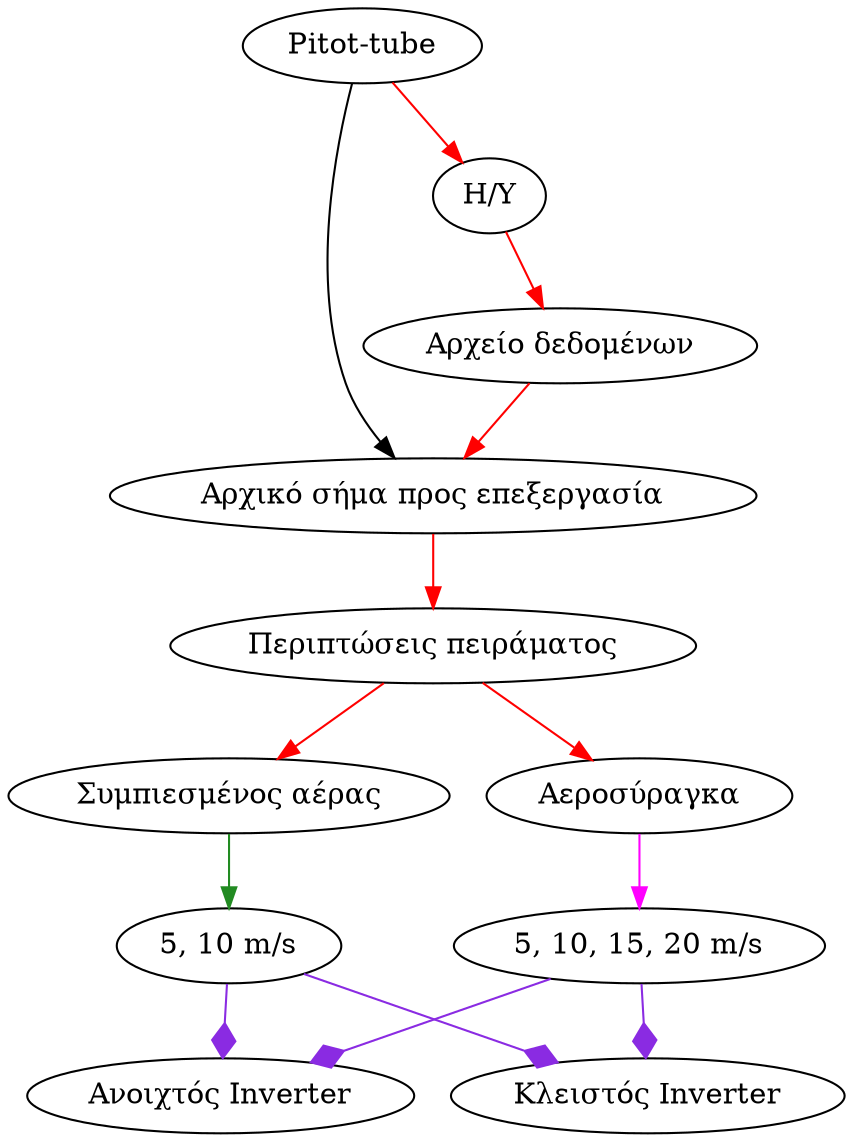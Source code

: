 digraph regexp  {
    // size= "4,6!"
    "Pitot-tube" ->
    "H/Y" ->
    "Αρχείο δεδομένων" ->
    "Αρχικό σήμα πρoς επεξεργασία" ->
    "Περιπτώσεις πειράματος" ->
    {"Συμπιεσμένος αέρας"  "Αεροσύραγκα" } [color=red]

    "Συμπιεσμένος αέρας" -> "5, 10 m/s" [color=forestgreen]

    "Αεροσύραγκα" -> "5, 10, 15, 20 m/s" [color=magenta]

    {"5, 10, 15, 20 m/s" "5, 10 m/s" }
    -> {"Ανοιχτός Inverter" "Κλειστός Inverter"}[color = blueviolet,
                                                 arrowhead = diamond,
                                                 arrowsize = 1.4 ]

    "Pitot-tube" -> "Αρχικό σήμα πρoς επεξεργασία"
}
